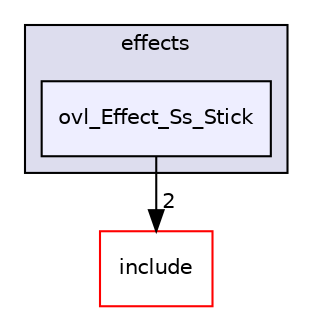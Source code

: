 digraph "src/overlays/effects/ovl_Effect_Ss_Stick" {
  compound=true
  node [ fontsize="10", fontname="Helvetica"];
  edge [ labelfontsize="10", labelfontname="Helvetica"];
  subgraph clusterdir_d7d63ed29fdd4206bb68b2cd46ee04ef {
    graph [ bgcolor="#ddddee", pencolor="black", label="effects" fontname="Helvetica", fontsize="10", URL="dir_d7d63ed29fdd4206bb68b2cd46ee04ef.html"]
  dir_36eec5f673d779fdcc70fc395e5e60b6 [shape=box, label="ovl_Effect_Ss_Stick", style="filled", fillcolor="#eeeeff", pencolor="black", URL="dir_36eec5f673d779fdcc70fc395e5e60b6.html"];
  }
  dir_d44c64559bbebec7f509842c48db8b23 [shape=box label="include" fillcolor="white" style="filled" color="red" URL="dir_d44c64559bbebec7f509842c48db8b23.html"];
  dir_36eec5f673d779fdcc70fc395e5e60b6->dir_d44c64559bbebec7f509842c48db8b23 [headlabel="2", labeldistance=1.5 headhref="dir_000475_000000.html"];
}
